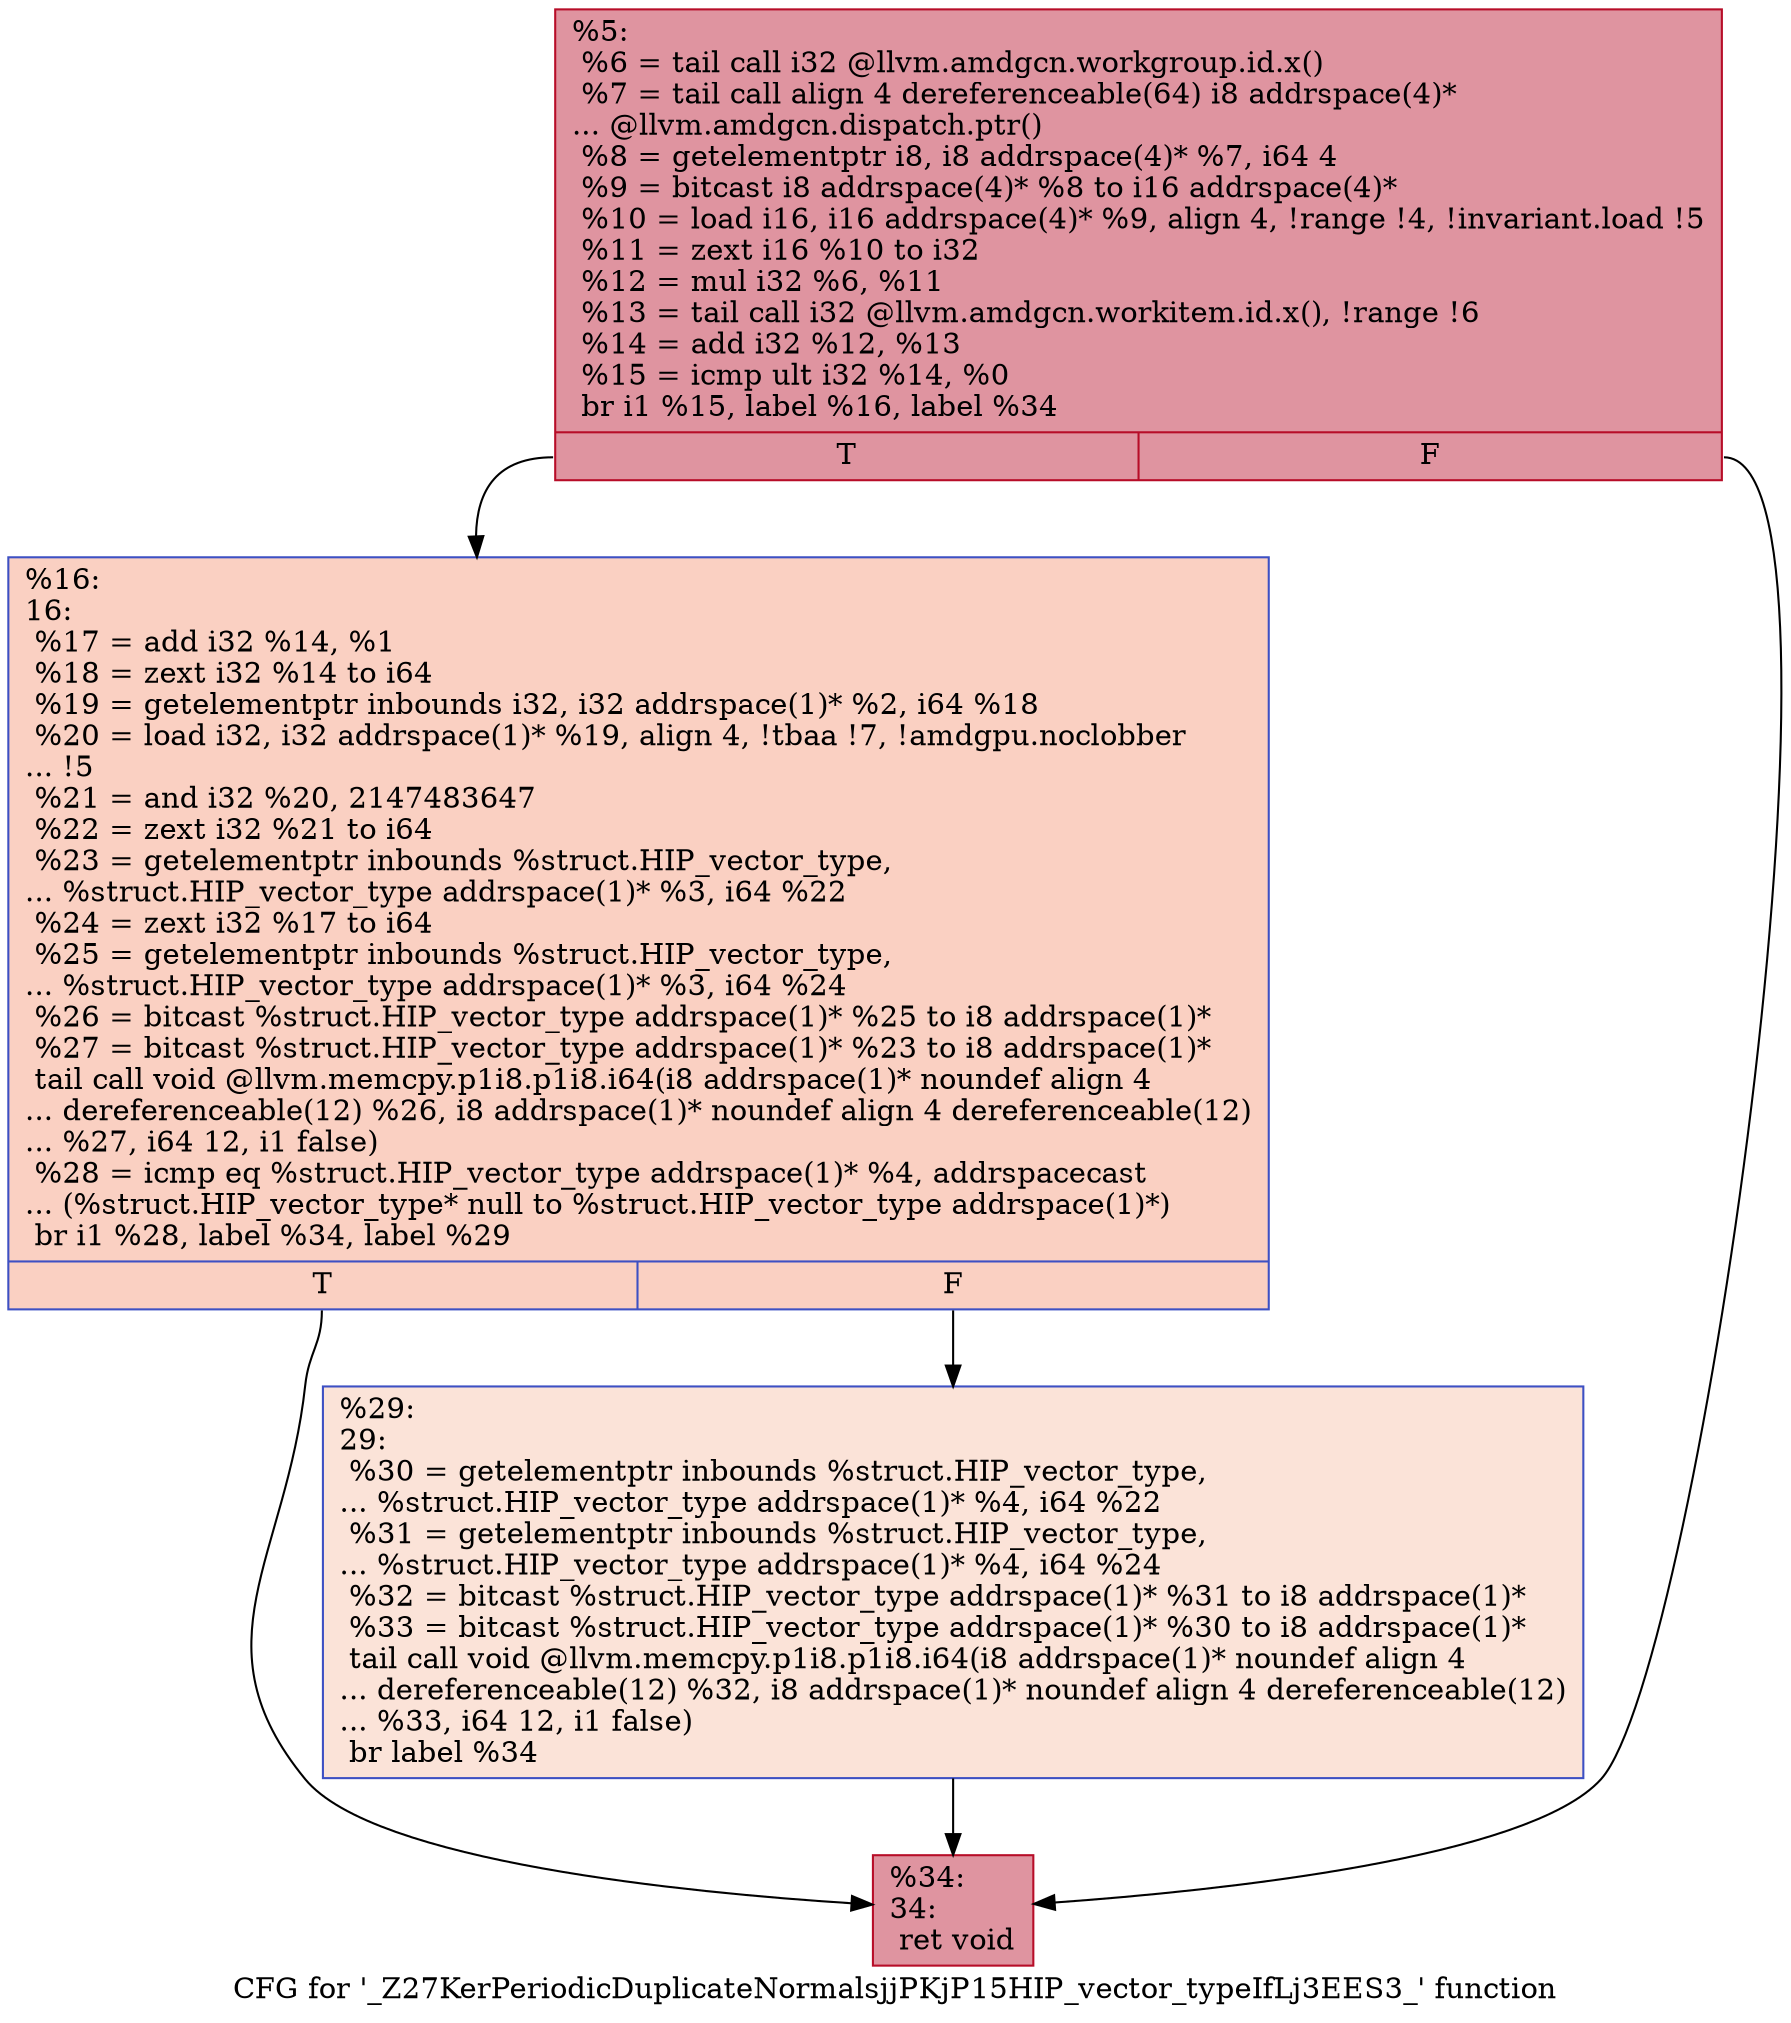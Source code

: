 digraph "CFG for '_Z27KerPeriodicDuplicateNormalsjjPKjP15HIP_vector_typeIfLj3EES3_' function" {
	label="CFG for '_Z27KerPeriodicDuplicateNormalsjjPKjP15HIP_vector_typeIfLj3EES3_' function";

	Node0x5297240 [shape=record,color="#b70d28ff", style=filled, fillcolor="#b70d2870",label="{%5:\l  %6 = tail call i32 @llvm.amdgcn.workgroup.id.x()\l  %7 = tail call align 4 dereferenceable(64) i8 addrspace(4)*\l... @llvm.amdgcn.dispatch.ptr()\l  %8 = getelementptr i8, i8 addrspace(4)* %7, i64 4\l  %9 = bitcast i8 addrspace(4)* %8 to i16 addrspace(4)*\l  %10 = load i16, i16 addrspace(4)* %9, align 4, !range !4, !invariant.load !5\l  %11 = zext i16 %10 to i32\l  %12 = mul i32 %6, %11\l  %13 = tail call i32 @llvm.amdgcn.workitem.id.x(), !range !6\l  %14 = add i32 %12, %13\l  %15 = icmp ult i32 %14, %0\l  br i1 %15, label %16, label %34\l|{<s0>T|<s1>F}}"];
	Node0x5297240:s0 -> Node0x5299070;
	Node0x5297240:s1 -> Node0x5299100;
	Node0x5299070 [shape=record,color="#3d50c3ff", style=filled, fillcolor="#f3947570",label="{%16:\l16:                                               \l  %17 = add i32 %14, %1\l  %18 = zext i32 %14 to i64\l  %19 = getelementptr inbounds i32, i32 addrspace(1)* %2, i64 %18\l  %20 = load i32, i32 addrspace(1)* %19, align 4, !tbaa !7, !amdgpu.noclobber\l... !5\l  %21 = and i32 %20, 2147483647\l  %22 = zext i32 %21 to i64\l  %23 = getelementptr inbounds %struct.HIP_vector_type,\l... %struct.HIP_vector_type addrspace(1)* %3, i64 %22\l  %24 = zext i32 %17 to i64\l  %25 = getelementptr inbounds %struct.HIP_vector_type,\l... %struct.HIP_vector_type addrspace(1)* %3, i64 %24\l  %26 = bitcast %struct.HIP_vector_type addrspace(1)* %25 to i8 addrspace(1)*\l  %27 = bitcast %struct.HIP_vector_type addrspace(1)* %23 to i8 addrspace(1)*\l  tail call void @llvm.memcpy.p1i8.p1i8.i64(i8 addrspace(1)* noundef align 4\l... dereferenceable(12) %26, i8 addrspace(1)* noundef align 4 dereferenceable(12)\l... %27, i64 12, i1 false)\l  %28 = icmp eq %struct.HIP_vector_type addrspace(1)* %4, addrspacecast\l... (%struct.HIP_vector_type* null to %struct.HIP_vector_type addrspace(1)*)\l  br i1 %28, label %34, label %29\l|{<s0>T|<s1>F}}"];
	Node0x5299070:s0 -> Node0x5299100;
	Node0x5299070:s1 -> Node0x529aa30;
	Node0x529aa30 [shape=record,color="#3d50c3ff", style=filled, fillcolor="#f6bfa670",label="{%29:\l29:                                               \l  %30 = getelementptr inbounds %struct.HIP_vector_type,\l... %struct.HIP_vector_type addrspace(1)* %4, i64 %22\l  %31 = getelementptr inbounds %struct.HIP_vector_type,\l... %struct.HIP_vector_type addrspace(1)* %4, i64 %24\l  %32 = bitcast %struct.HIP_vector_type addrspace(1)* %31 to i8 addrspace(1)*\l  %33 = bitcast %struct.HIP_vector_type addrspace(1)* %30 to i8 addrspace(1)*\l  tail call void @llvm.memcpy.p1i8.p1i8.i64(i8 addrspace(1)* noundef align 4\l... dereferenceable(12) %32, i8 addrspace(1)* noundef align 4 dereferenceable(12)\l... %33, i64 12, i1 false)\l  br label %34\l}"];
	Node0x529aa30 -> Node0x5299100;
	Node0x5299100 [shape=record,color="#b70d28ff", style=filled, fillcolor="#b70d2870",label="{%34:\l34:                                               \l  ret void\l}"];
}
